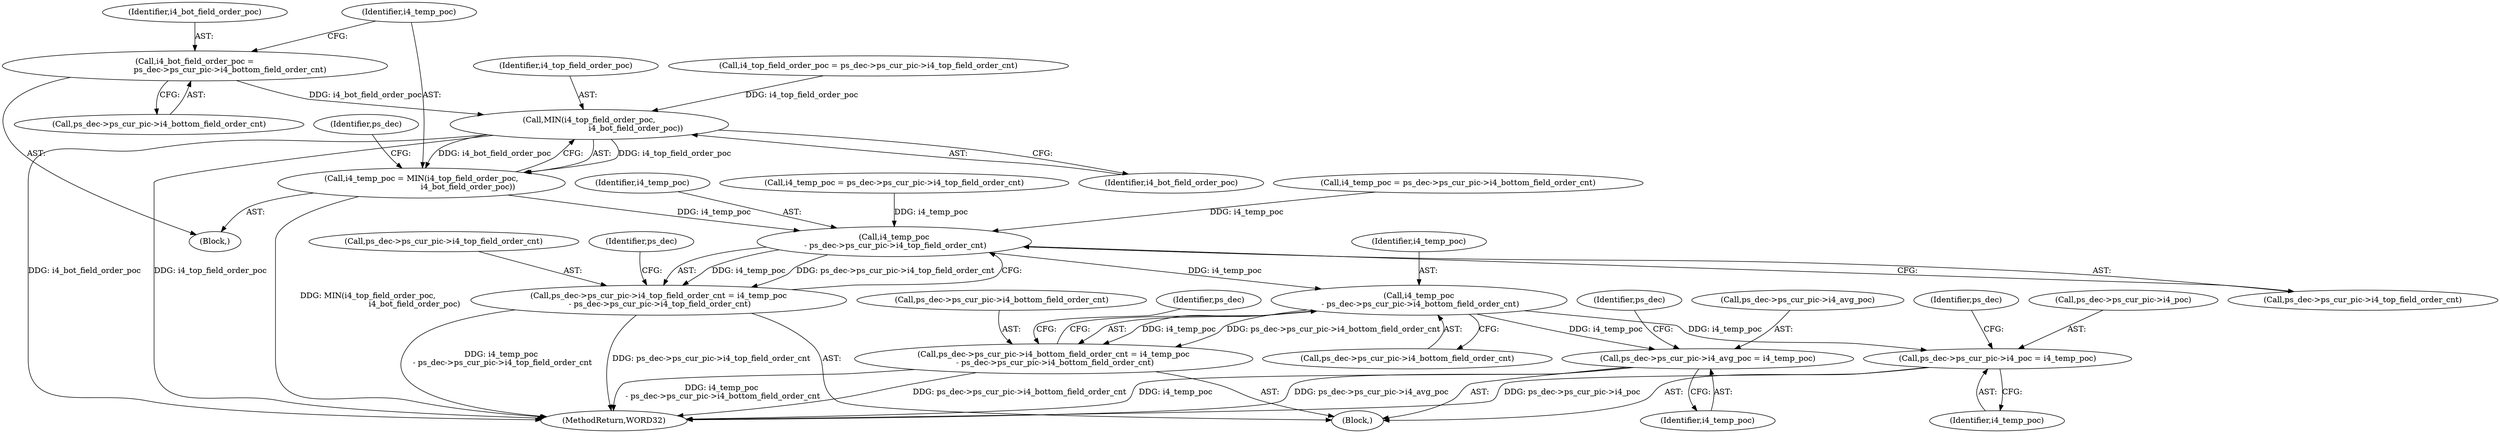 digraph "0_Android_8b5fd8f24eba5dd19ab2f80ea11a9125aa882ae2@pointer" {
"1001291" [label="(Call,i4_bot_field_order_poc =\n                            ps_dec->ps_cur_pic->i4_bottom_field_order_cnt)"];
"1001300" [label="(Call,MIN(i4_top_field_order_poc,\n                                     i4_bot_field_order_poc))"];
"1001298" [label="(Call,i4_temp_poc = MIN(i4_top_field_order_poc,\n                                     i4_bot_field_order_poc))"];
"1001330" [label="(Call,i4_temp_poc\n - ps_dec->ps_cur_pic->i4_top_field_order_cnt)"];
"1001324" [label="(Call,ps_dec->ps_cur_pic->i4_top_field_order_cnt = i4_temp_poc\n - ps_dec->ps_cur_pic->i4_top_field_order_cnt)"];
"1001343" [label="(Call,i4_temp_poc\n - ps_dec->ps_cur_pic->i4_bottom_field_order_cnt)"];
"1001337" [label="(Call,ps_dec->ps_cur_pic->i4_bottom_field_order_cnt = i4_temp_poc\n - ps_dec->ps_cur_pic->i4_bottom_field_order_cnt)"];
"1001350" [label="(Call,ps_dec->ps_cur_pic->i4_poc = i4_temp_poc)"];
"1001357" [label="(Call,ps_dec->ps_cur_pic->i4_avg_poc = i4_temp_poc)"];
"1001344" [label="(Identifier,i4_temp_poc)"];
"1001284" [label="(Call,i4_top_field_order_poc = ps_dec->ps_cur_pic->i4_top_field_order_cnt)"];
"1001357" [label="(Call,ps_dec->ps_cur_pic->i4_avg_poc = i4_temp_poc)"];
"1001293" [label="(Call,ps_dec->ps_cur_pic->i4_bottom_field_order_cnt)"];
"1001291" [label="(Call,i4_bot_field_order_poc =\n                            ps_dec->ps_cur_pic->i4_bottom_field_order_cnt)"];
"1002568" [label="(MethodReturn,WORD32)"];
"1001340" [label="(Identifier,ps_dec)"];
"1001331" [label="(Identifier,i4_temp_poc)"];
"1001332" [label="(Call,ps_dec->ps_cur_pic->i4_top_field_order_cnt)"];
"1001292" [label="(Identifier,i4_bot_field_order_poc)"];
"1001301" [label="(Identifier,i4_top_field_order_poc)"];
"1001325" [label="(Call,ps_dec->ps_cur_pic->i4_top_field_order_cnt)"];
"1001351" [label="(Call,ps_dec->ps_cur_pic->i4_poc)"];
"1001356" [label="(Identifier,i4_temp_poc)"];
"1001309" [label="(Call,i4_temp_poc = ps_dec->ps_cur_pic->i4_top_field_order_cnt)"];
"1001299" [label="(Identifier,i4_temp_poc)"];
"1001324" [label="(Call,ps_dec->ps_cur_pic->i4_top_field_order_cnt = i4_temp_poc\n - ps_dec->ps_cur_pic->i4_top_field_order_cnt)"];
"1001358" [label="(Call,ps_dec->ps_cur_pic->i4_avg_poc)"];
"1001330" [label="(Call,i4_temp_poc\n - ps_dec->ps_cur_pic->i4_top_field_order_cnt)"];
"1001343" [label="(Call,i4_temp_poc\n - ps_dec->ps_cur_pic->i4_bottom_field_order_cnt)"];
"1001345" [label="(Call,ps_dec->ps_cur_pic->i4_bottom_field_order_cnt)"];
"1001300" [label="(Call,MIN(i4_top_field_order_poc,\n                                     i4_bot_field_order_poc))"];
"1001367" [label="(Identifier,ps_dec)"];
"1001274" [label="(Block,)"];
"1001360" [label="(Identifier,ps_dec)"];
"1001298" [label="(Call,i4_temp_poc = MIN(i4_top_field_order_poc,\n                                     i4_bot_field_order_poc))"];
"1001302" [label="(Identifier,i4_bot_field_order_poc)"];
"1001337" [label="(Call,ps_dec->ps_cur_pic->i4_bottom_field_order_cnt = i4_temp_poc\n - ps_dec->ps_cur_pic->i4_bottom_field_order_cnt)"];
"1001283" [label="(Block,)"];
"1001338" [label="(Call,ps_dec->ps_cur_pic->i4_bottom_field_order_cnt)"];
"1001317" [label="(Call,i4_temp_poc = ps_dec->ps_cur_pic->i4_bottom_field_order_cnt)"];
"1001350" [label="(Call,ps_dec->ps_cur_pic->i4_poc = i4_temp_poc)"];
"1001353" [label="(Identifier,ps_dec)"];
"1001363" [label="(Identifier,i4_temp_poc)"];
"1001327" [label="(Identifier,ps_dec)"];
"1001291" -> "1001283"  [label="AST: "];
"1001291" -> "1001293"  [label="CFG: "];
"1001292" -> "1001291"  [label="AST: "];
"1001293" -> "1001291"  [label="AST: "];
"1001299" -> "1001291"  [label="CFG: "];
"1001291" -> "1001300"  [label="DDG: i4_bot_field_order_poc"];
"1001300" -> "1001298"  [label="AST: "];
"1001300" -> "1001302"  [label="CFG: "];
"1001301" -> "1001300"  [label="AST: "];
"1001302" -> "1001300"  [label="AST: "];
"1001298" -> "1001300"  [label="CFG: "];
"1001300" -> "1002568"  [label="DDG: i4_bot_field_order_poc"];
"1001300" -> "1002568"  [label="DDG: i4_top_field_order_poc"];
"1001300" -> "1001298"  [label="DDG: i4_top_field_order_poc"];
"1001300" -> "1001298"  [label="DDG: i4_bot_field_order_poc"];
"1001284" -> "1001300"  [label="DDG: i4_top_field_order_poc"];
"1001298" -> "1001283"  [label="AST: "];
"1001299" -> "1001298"  [label="AST: "];
"1001327" -> "1001298"  [label="CFG: "];
"1001298" -> "1002568"  [label="DDG: MIN(i4_top_field_order_poc,\n                                     i4_bot_field_order_poc)"];
"1001298" -> "1001330"  [label="DDG: i4_temp_poc"];
"1001330" -> "1001324"  [label="AST: "];
"1001330" -> "1001332"  [label="CFG: "];
"1001331" -> "1001330"  [label="AST: "];
"1001332" -> "1001330"  [label="AST: "];
"1001324" -> "1001330"  [label="CFG: "];
"1001330" -> "1001324"  [label="DDG: i4_temp_poc"];
"1001330" -> "1001324"  [label="DDG: ps_dec->ps_cur_pic->i4_top_field_order_cnt"];
"1001317" -> "1001330"  [label="DDG: i4_temp_poc"];
"1001309" -> "1001330"  [label="DDG: i4_temp_poc"];
"1001330" -> "1001343"  [label="DDG: i4_temp_poc"];
"1001324" -> "1001274"  [label="AST: "];
"1001325" -> "1001324"  [label="AST: "];
"1001340" -> "1001324"  [label="CFG: "];
"1001324" -> "1002568"  [label="DDG: i4_temp_poc\n - ps_dec->ps_cur_pic->i4_top_field_order_cnt"];
"1001324" -> "1002568"  [label="DDG: ps_dec->ps_cur_pic->i4_top_field_order_cnt"];
"1001343" -> "1001337"  [label="AST: "];
"1001343" -> "1001345"  [label="CFG: "];
"1001344" -> "1001343"  [label="AST: "];
"1001345" -> "1001343"  [label="AST: "];
"1001337" -> "1001343"  [label="CFG: "];
"1001343" -> "1001337"  [label="DDG: i4_temp_poc"];
"1001343" -> "1001337"  [label="DDG: ps_dec->ps_cur_pic->i4_bottom_field_order_cnt"];
"1001343" -> "1001350"  [label="DDG: i4_temp_poc"];
"1001343" -> "1001357"  [label="DDG: i4_temp_poc"];
"1001337" -> "1001274"  [label="AST: "];
"1001338" -> "1001337"  [label="AST: "];
"1001353" -> "1001337"  [label="CFG: "];
"1001337" -> "1002568"  [label="DDG: ps_dec->ps_cur_pic->i4_bottom_field_order_cnt"];
"1001337" -> "1002568"  [label="DDG: i4_temp_poc\n - ps_dec->ps_cur_pic->i4_bottom_field_order_cnt"];
"1001350" -> "1001274"  [label="AST: "];
"1001350" -> "1001356"  [label="CFG: "];
"1001351" -> "1001350"  [label="AST: "];
"1001356" -> "1001350"  [label="AST: "];
"1001360" -> "1001350"  [label="CFG: "];
"1001350" -> "1002568"  [label="DDG: ps_dec->ps_cur_pic->i4_poc"];
"1001357" -> "1001274"  [label="AST: "];
"1001357" -> "1001363"  [label="CFG: "];
"1001358" -> "1001357"  [label="AST: "];
"1001363" -> "1001357"  [label="AST: "];
"1001367" -> "1001357"  [label="CFG: "];
"1001357" -> "1002568"  [label="DDG: i4_temp_poc"];
"1001357" -> "1002568"  [label="DDG: ps_dec->ps_cur_pic->i4_avg_poc"];
}
